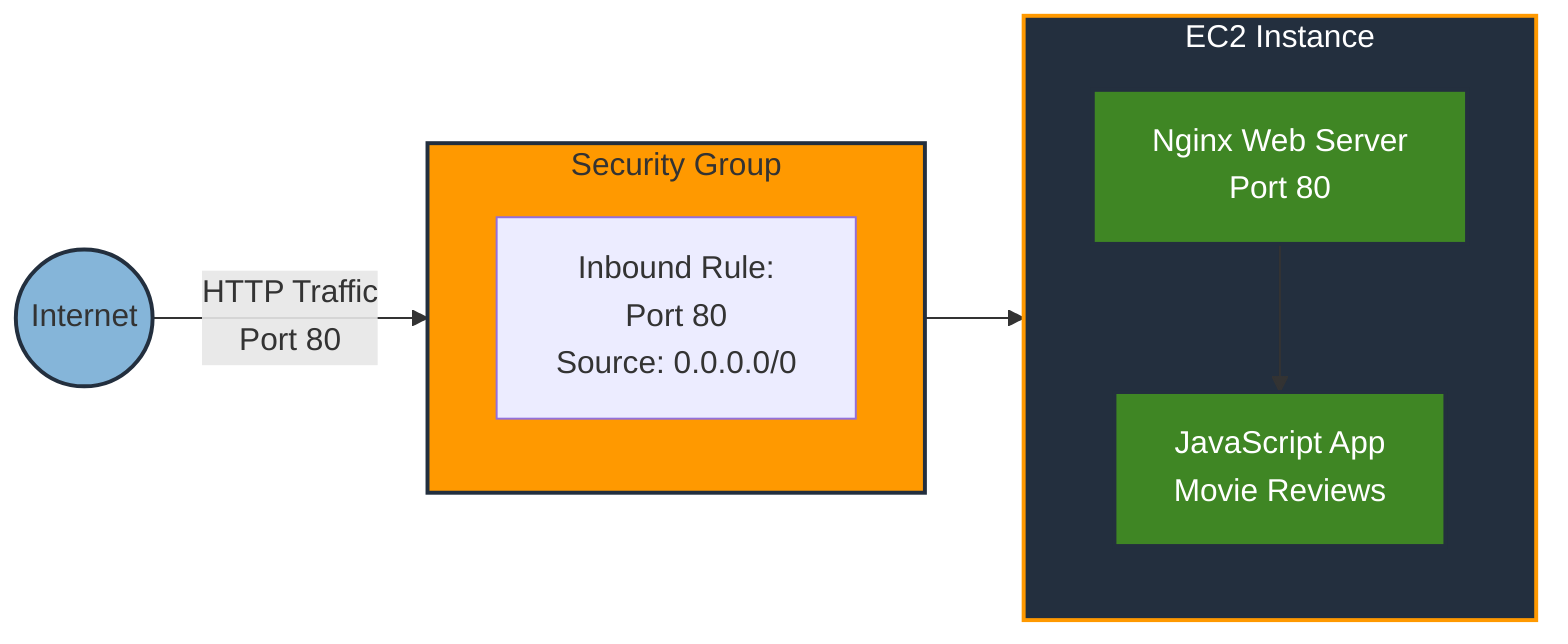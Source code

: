 flowchart LR
    internet((Internet))
    
    subgraph sg [Security Group]
        direction TB
        inbound[Inbound Rule:\nPort 80\nSource: 0.0.0.0/0]
    end
    
    subgraph ec2 [EC2 Instance]
        direction TB
        nginx[Nginx Web Server\nPort 80]
        app[JavaScript App\nMovie Reviews]
        nginx --> app
    end
    
    internet -->|HTTP Traffic\nPort 80| sg
    sg --> ec2
    
    classDef sgStyle fill:#ff9900,stroke:#232F3E,stroke-width:2px;
    classDef ec2Style fill:#232F3E,stroke:#ff9900,stroke-width:2px,color:white;
    classDef componentStyle fill:#3F8624,stroke:#232F3E,stroke-width:2px,color:white;
    classDef internetStyle fill:#85B5D9,stroke:#232F3E,stroke-width:2px;
    
    class sg sgStyle;
    class ec2 ec2Style;
    class nginx,app componentStyle;
    class internet internetStyle;
